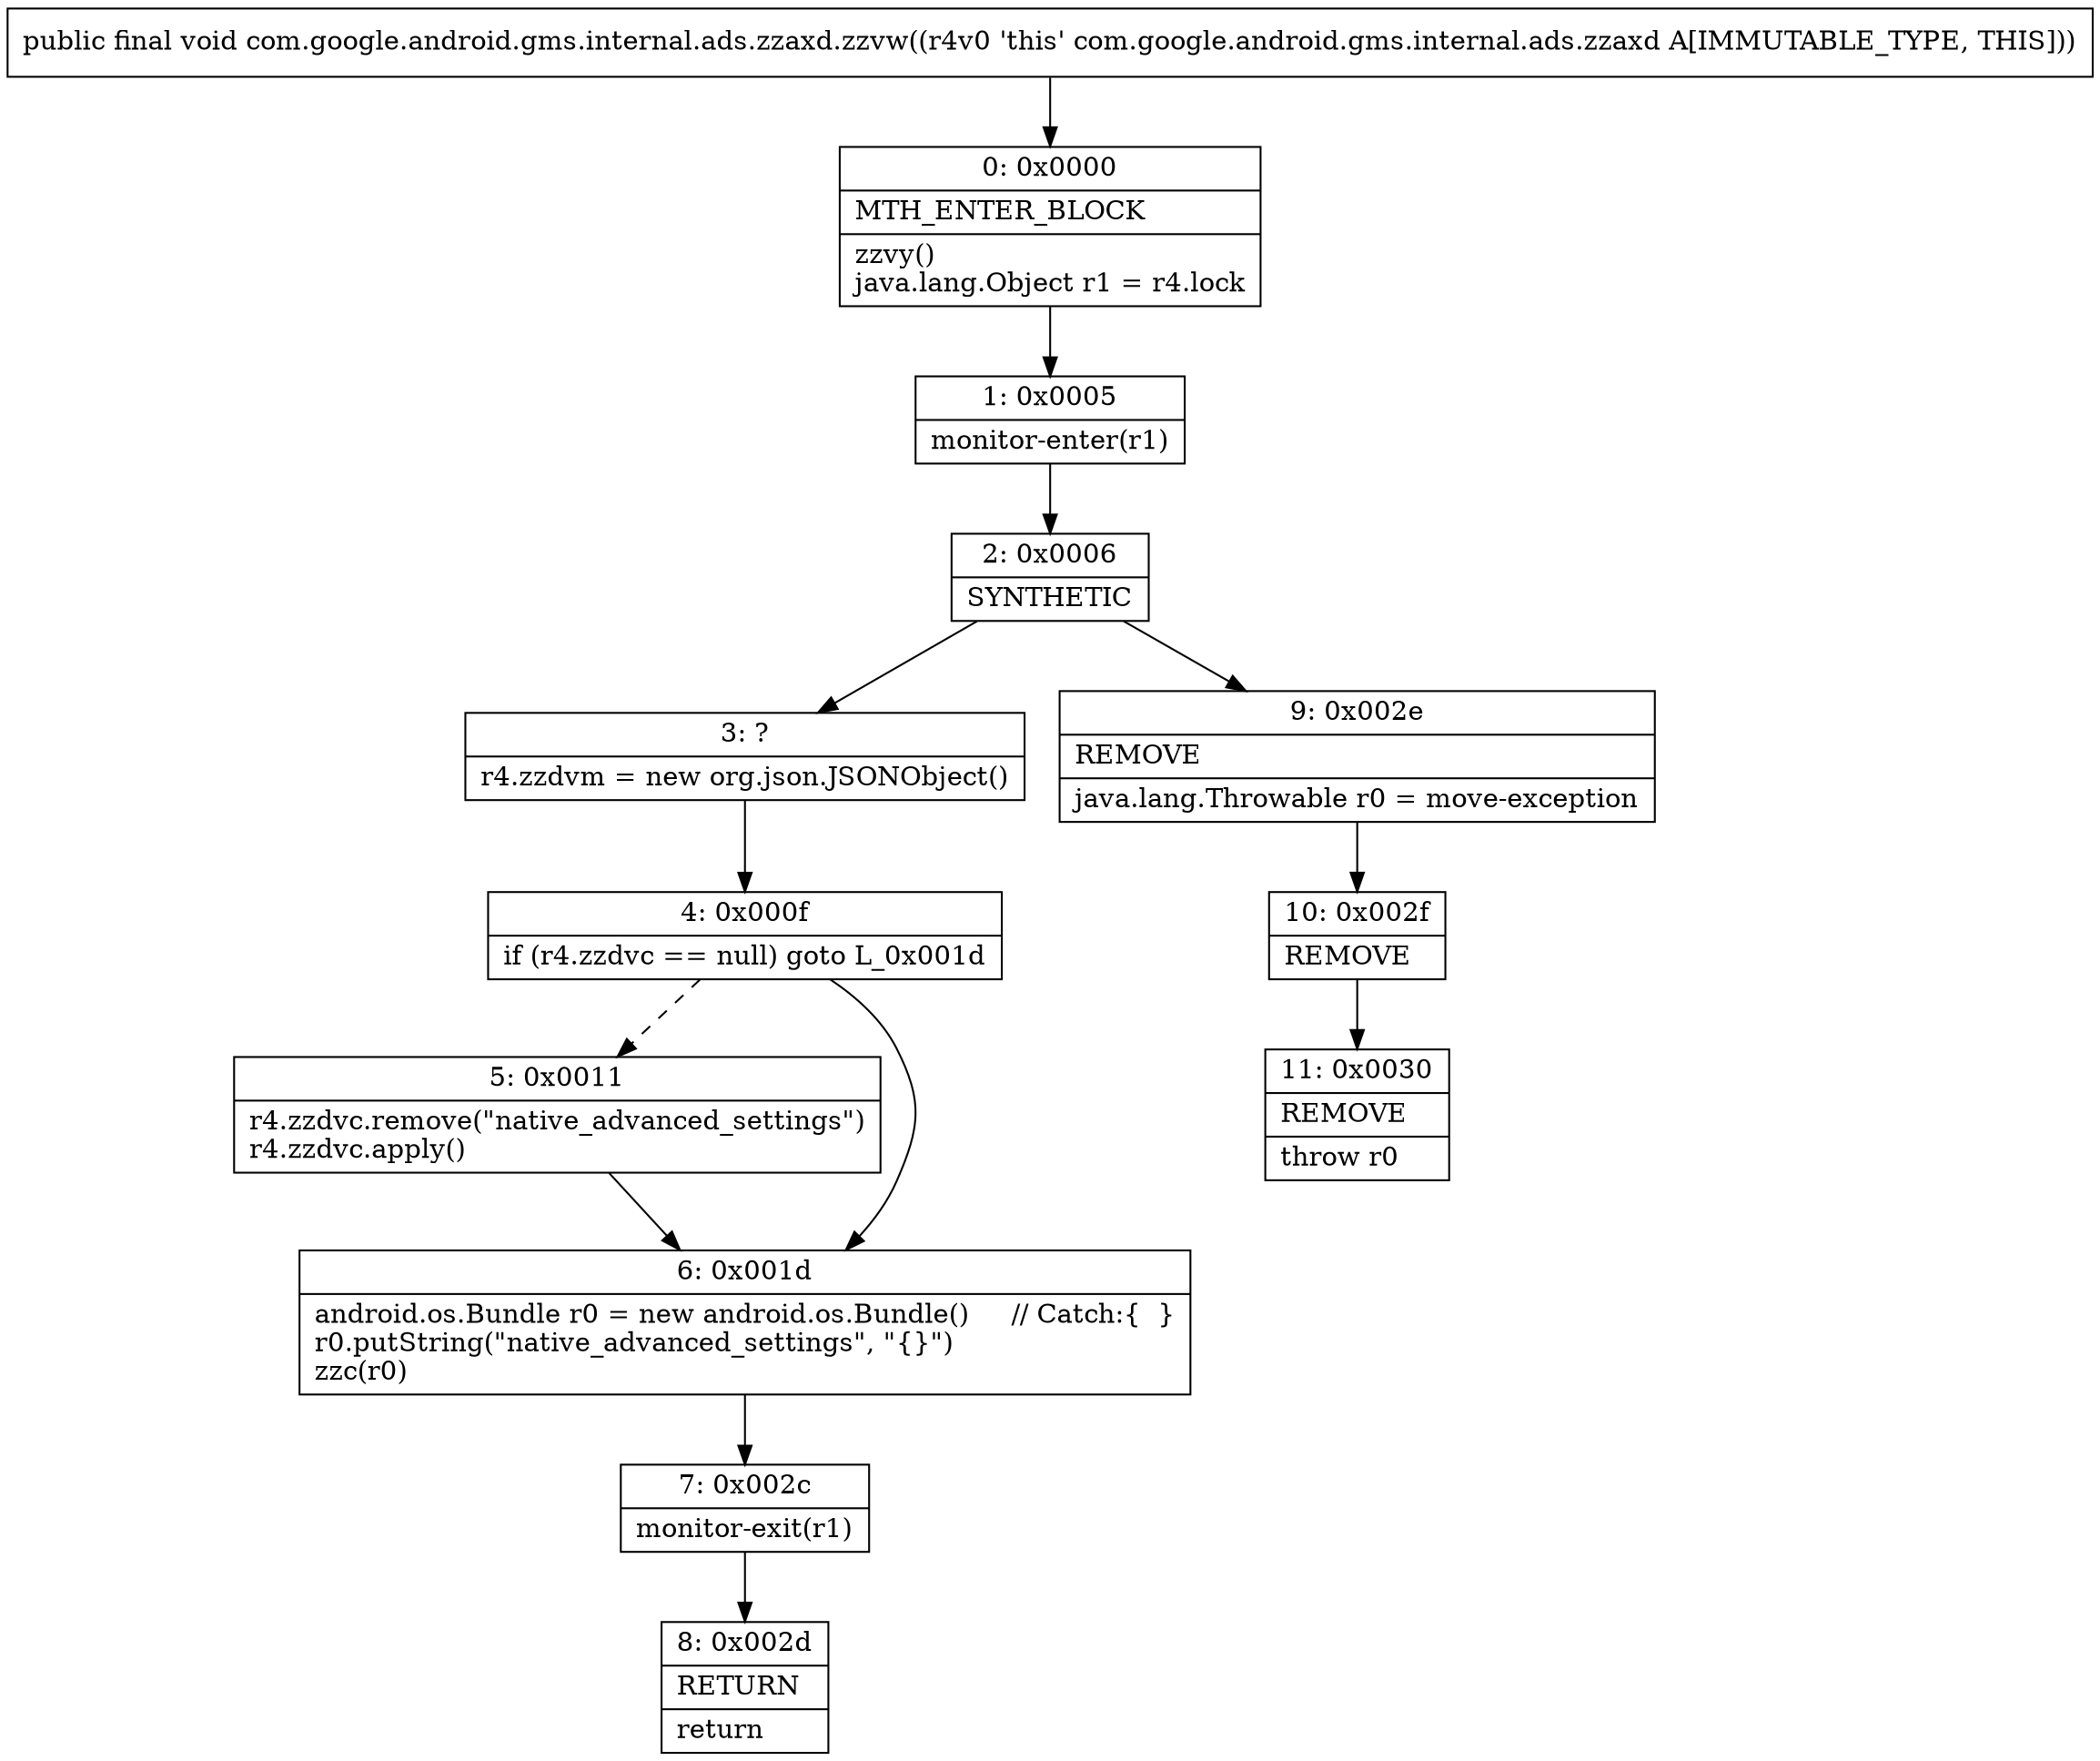 digraph "CFG forcom.google.android.gms.internal.ads.zzaxd.zzvw()V" {
Node_0 [shape=record,label="{0\:\ 0x0000|MTH_ENTER_BLOCK\l|zzvy()\ljava.lang.Object r1 = r4.lock\l}"];
Node_1 [shape=record,label="{1\:\ 0x0005|monitor\-enter(r1)\l}"];
Node_2 [shape=record,label="{2\:\ 0x0006|SYNTHETIC\l}"];
Node_3 [shape=record,label="{3\:\ ?|r4.zzdvm = new org.json.JSONObject()\l}"];
Node_4 [shape=record,label="{4\:\ 0x000f|if (r4.zzdvc == null) goto L_0x001d\l}"];
Node_5 [shape=record,label="{5\:\ 0x0011|r4.zzdvc.remove(\"native_advanced_settings\")\lr4.zzdvc.apply()\l}"];
Node_6 [shape=record,label="{6\:\ 0x001d|android.os.Bundle r0 = new android.os.Bundle()     \/\/ Catch:\{  \}\lr0.putString(\"native_advanced_settings\", \"\{\}\")\lzzc(r0)\l}"];
Node_7 [shape=record,label="{7\:\ 0x002c|monitor\-exit(r1)\l}"];
Node_8 [shape=record,label="{8\:\ 0x002d|RETURN\l|return\l}"];
Node_9 [shape=record,label="{9\:\ 0x002e|REMOVE\l|java.lang.Throwable r0 = move\-exception\l}"];
Node_10 [shape=record,label="{10\:\ 0x002f|REMOVE\l}"];
Node_11 [shape=record,label="{11\:\ 0x0030|REMOVE\l|throw r0\l}"];
MethodNode[shape=record,label="{public final void com.google.android.gms.internal.ads.zzaxd.zzvw((r4v0 'this' com.google.android.gms.internal.ads.zzaxd A[IMMUTABLE_TYPE, THIS])) }"];
MethodNode -> Node_0;
Node_0 -> Node_1;
Node_1 -> Node_2;
Node_2 -> Node_3;
Node_2 -> Node_9;
Node_3 -> Node_4;
Node_4 -> Node_5[style=dashed];
Node_4 -> Node_6;
Node_5 -> Node_6;
Node_6 -> Node_7;
Node_7 -> Node_8;
Node_9 -> Node_10;
Node_10 -> Node_11;
}

